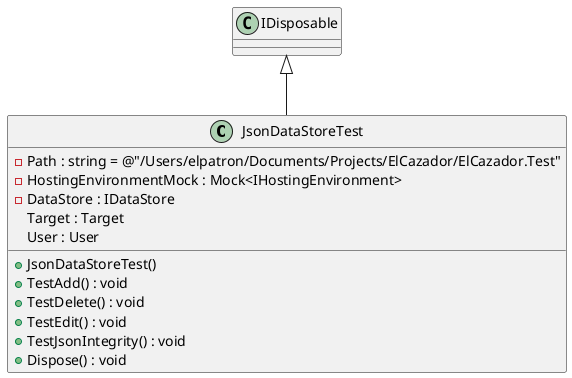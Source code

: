 @startuml
class JsonDataStoreTest {
    - Path : string = @"/Users/elpatron/Documents/Projects/ElCazador/ElCazador.Test"
    - HostingEnvironmentMock : Mock<IHostingEnvironment>
    - DataStore : IDataStore
    + JsonDataStoreTest()
    Target : Target
    User : User
    + TestAdd() : void
    + TestDelete() : void
    + TestEdit() : void
    + TestJsonIntegrity() : void
    + Dispose() : void
}
IDisposable <|-- JsonDataStoreTest
@enduml
